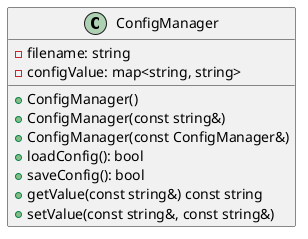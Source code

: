 @startuml
class ConfigManager {
    - filename: string
    - configValue: map<string, string>
    + ConfigManager()
    + ConfigManager(const string&)
    + ConfigManager(const ConfigManager&)
    + loadConfig(): bool
    + saveConfig(): bool
    + getValue(const string&) const string
    + setValue(const string&, const string&)
}
@enduml